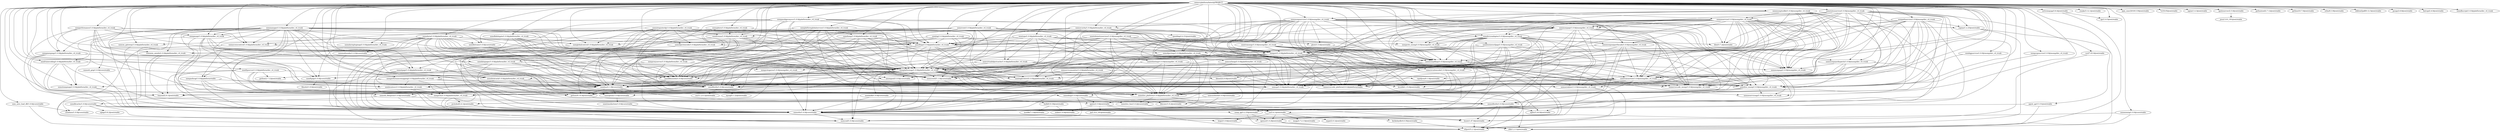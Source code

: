 digraph {
    "unmsecurity/1.0.0@platform/dev_v4_trunk" -> {"unmdbutils/1.0.0@core/stable" "unmdbbusutils/1.0.0@core/stable" "umempool/1.0.0@core/stable" "openldap/2.4.31@ext/stable" "unmerrorcode_platform/2.0.2@platform/stable" "unmspi/1.0.0@platform/dev_v4_trunk" "unmplatformapi/1.0.0@platform/dev_v4_trunk" "unmslice_platform/1.0.0@platform/dev_v4_trunk" "unmlicense/1.0.0@platform/dev_v4_trunk" "unmglobalcontrol/1.0.0@platform/dev_v4_trunk"}
    "libxml2/2.9.8@ext/stable" -> {"libiconv/1.9.2@ext/stable" "zlib/1.2.11@ext/stable"}
    "lmdb/0.9.18@ext/stable" -> {"msddk/7.1.0@ext/stable" "stdint/1.0.0@ext/stable"}
    "unmplatformglobalservice/1.0.0@platform/dev_v4_trunk" -> {"unmbus/2.1.0@core/stable" "unmutils/1.0.0@core/stable" "unmdbutils/1.0.0@core/stable" "unmerrorcode_platform/2.0.2@platform/stable" "unmslice_platform/1.0.0@platform/dev_v4_trunk" "unmplatformapi/1.0.0@platform/dev_v4_trunk" "unmloglevelctrl/1.0.0@platform/dev_v4_trunk" "unmdump/1.0.0@platform/dev_v4_trunk" "unmspi/1.0.0@platform/dev_v4_trunk" "unmntpapi/1.0.0@platform/dev_v4_trunk"}
    "openssl/1.0.2l@ext/stable" -> {"zlib/1.2.11@ext/stable"}
    "leveldb/1.15.0@ext/stable" -> {"stlport/5.2.1@ext/stable"}
    "unmbus/2.1.0@core/stable" -> {"unmslice_bus/1.0.2@core/stable" "unmbase/1.0.0@core/stable" "gettext/0.14.4@ext/stable" "unmoption/1.0.0@core/stable"}
    "unmdatapager/1.0.0@platform/dev_v4_trunk" -> {"unmutils/1.0.0@core/stable" "unmbus/2.1.0@core/stable" "unmedbutils/1.0.0@core/stable" "unmplatformapi/1.0.0@platform/dev_v4_trunk" "unmslice_platform/1.0.0@platform/dev_v4_trunk"}
    "unmtelnetmgr/1.0.0@msmp/dev_v4_trunk" -> {"unmutils/1.0.0@core/stable" "unmplatformapi/1.0.0@platform/dev_v4_trunk" "unmslice_platform/1.0.0@platform/dev_v4_trunk" "unmslice_msmp/1.0.0@msmp/dev_v4_trunk"}
    "unmservicemonitor/1.0.0@platform/dev_v4_trunk" -> {"unmbus/2.1.0@core/stable" "unmiceutil/1.1.0@core/stable" "tinyxml/2.6.1@ext/stable" "unmloglevelctrl/1.0.0@platform/dev_v4_trunk" "unmslice_platform/1.0.0@platform/dev_v4_trunk" "unmspi/1.0.0@platform/dev_v4_trunk"}
    "unmtelemetryservice/1.0.0@msmp/dev_v4_trunk" -> {"unmutils/1.0.0@core/stable" "gettext/0.14.4@ext/stable" "unmbus/2.1.0@core/stable" "unmiceutil/1.1.0@core/stable" "unmdbbusutils/1.0.0@core/stable" "gtest/1.5.0@ext/stable" "unmerrorcode_platform/2.0.2@platform/stable" "unmdbapi/1.0.0@platform/dev_v4_trunk" "unmslice_msmp/1.0.0@msmp/dev_v4_trunk" "unmslice_platform/1.0.0@platform/dev_v4_trunk" "unmmsmpdbapi/1.0.0@msmp/dev_v4_trunk" "unmerrorcode_msmp/1.0.0@msmp/dev_v4_trunk"}
    "unmdbapi/1.0.0@platform/dev_v4_trunk" -> {"unmconf/1.0.0@core/stable" "unmdbutils/1.0.0@core/stable" "unmdbbusutils/1.0.0@core/stable" "unmerrorcode_platform/2.0.2@platform/stable" "unmspi/1.0.0@platform/dev_v4_trunk" "unmslice_msmp/1.0.0@msmp/dev_v4_trunk" "unmport/1.0.0@platform/dev_v4_trunk" "unmplatformapi/1.0.0@platform/dev_v4_trunk"}
    "unmdatatrack/1.0.0@platform/dev_v4_trunk" -> {"unmutils/1.0.0@core/stable" "unmdbutils/1.0.0@core/stable" "unmbus/2.1.0@core/stable" "unmoption/1.0.0@core/stable" "unmslice_platform/1.0.0@platform/dev_v4_trunk"}
    "unmslice_bus/1.0.2@core/stable" -> {"ice/3.4.1@ext/stable"}
    "unmproto_msmp/1.0.0@msmp/dev_v4_trunk" -> {"protobuf/2.4.1@ext/stable" "unmconf/1.0.0@core/stable" "unmneserviceapi/1.0.0@msmp/dev_v4_trunk"}
    "boost/1.47.0@ext/stable" -> {"stlport/5.2.1@ext/stable"}
    "unmpmexpmgr/1.0.0@platform/dev_v4_trunk" -> {"unmutils/1.0.0@core/stable" "tinyxml/2.6.1@ext/stable" "unmplatformapi/1.0.0@platform/dev_v4_trunk"}
    "unmserializer/1.0.0@msmp/dev_v4_trunk" -> {"unmconf/1.0.0@core/stable" "boost/1.47.0@ext/stable"}
    "unmframecoding/1.0.0@platform/dev_v4_trunk" -> {"unmutils/1.0.0@core/stable" "unmslice_bus/1.0.2@core/stable" "unmotnmpmapi/1.0.0@platform/dev_v4_trunk" "unmplatformapi/1.0.0@platform/dev_v4_trunk" "unmproto/1.0.0@platform/dev_v4_trunk"}
    "unmobjectencode/1.0.0@platform/dev_v4_trunk" -> {"unmidmgr/1.0.0@core/stable" "unmobjectmgr/1.0.0@platform/dev_v4_trunk"}
    "unmbgpservice/1.0.0@msmp/dev_v4_trunk" -> {"unmslice_msmp/1.0.0@msmp/dev_v4_trunk"}
    "unmprotoparse/1.0.0@msmp/dev_v4_trunk" -> {"protobuf/2.4.1@ext/stable" "unmutils/1.0.0@core/stable"}
    "unmlog/1.0.0@platform/dev_v4_trunk" -> {"unmdbutils/1.0.0@core/stable" "unmbus/2.1.0@core/stable" "unmdbbusutils/1.0.0@core/stable" "unmerrorcode_platform/2.0.2@platform/stable" "unmspi/1.0.0@platform/dev_v4_trunk" "unmglobalcontrol/1.0.0@platform/dev_v4_trunk" "unmdbapi/1.0.0@platform/dev_v4_trunk" "unmplatformapi/1.0.0@platform/dev_v4_trunk"}
    "unmneservice/1.0.0@msmp/dev_v4_trunk" -> {"unmutils/1.0.0@core/stable" "libxl/3.7.2@ext/stable" "unmbus/2.1.0@core/stable" "unmedbutils/1.0.0@core/stable" "unmiceutil/1.1.0@core/stable" "unmerrorcode_platform/2.0.2@platform/stable" "unmmsmpapi/1.0.0@msmp/dev_v4_trunk" "unmserializer/1.0.0@msmp/dev_v4_trunk" "unmslice_msmp/1.0.0@msmp/dev_v4_trunk" "unmtransaction/1.0.0@msmp/dev_v4_trunk" "unmcircuitencode/1.0.0@msmp/dev_v4_trunk" "unmlocatesrc/1.0.0@platform/dev_v4_trunk" "unmslice_platform/1.0.0@platform/dev_v4_trunk" "unmdbapi/1.0.0@platform/dev_v4_trunk" "unmmsmpdbapi/1.0.0@msmp/dev_v4_trunk" "unmmsmpuniportfacade/1.0.0@msmp/dev_v4_trunk" "unmmsmpspi/1.0.0@msmp/dev_v4_trunk" "unmdeviceadapter/1.0.0@msmp/dev_v4_trunk" "unmplatformapi/1.0.0@platform/dev_v4_trunk" "unmproto/1.0.0@platform/dev_v4_trunk" "unmproto_msmp/1.0.0@msmp/dev_v4_trunk" "unmloglevelctrl/1.0.0@platform/dev_v4_trunk" "unmport/1.0.0@platform/dev_v4_trunk" "unmobjectmgr/1.0.0@platform/dev_v4_trunk" "unmneserviceapi/1.0.0@msmp/dev_v4_trunk" "unmerrorcode_msmp/1.0.0@msmp/dev_v4_trunk"}
    "unmobjectmgr/1.0.0@platform/dev_v4_trunk" -> {"unmutils/1.0.0@core/stable" "umempool/1.0.0@core/stable" "unmslice_platform/1.0.0@platform/dev_v4_trunk" "unmspi/1.0.0@platform/dev_v4_trunk"}
    "unmpathservice/1.0.0@msmp/dev_v4_trunk" -> {"unmutils/1.0.0@core/stable" "xapian/1.2.25@ext/stable" "unmerrorcode_platform/2.0.2@platform/stable" "unmerrorcode_msmp/1.0.0@msmp/dev_v4_trunk" "unmmsmpapi/1.0.0@msmp/dev_v4_trunk" "unmmsmprpcdispatch/1.0.0@msmp/dev_v4_trunk" "unmslice_msmp/1.0.0@msmp/dev_v4_trunk" "unmtransaction/1.0.0@msmp/dev_v4_trunk" "unmslice_platform/1.0.0@platform/dev_v4_trunk" "unmspi/1.0.0@platform/dev_v4_trunk" "unmmsmpdbapi/1.0.0@msmp/dev_v4_trunk" "unmmsmpspi/1.0.0@msmp/dev_v4_trunk" "unmplatformapi/1.0.0@platform/dev_v4_trunk" "unmport/1.0.0@platform/dev_v4_trunk"}
    "unmcircuitencode/1.0.0@msmp/dev_v4_trunk" -> {"unmutils/1.0.0@core/stable" "unmidmgr/1.0.0@core/stable" "unmslice_platform/1.0.0@platform/dev_v4_trunk"}
    "unmslice_msmp/1.0.0@msmp/dev_v4_trunk" -> {"ice/3.4.1@ext/stable" "unmslice_bus/1.0.2@core/stable" "unmslice_platform/1.0.0@platform/dev_v4_trunk" "unmneserviceapi/1.0.0@msmp/dev_v4_trunk"}
    "unmbusinesscfgapi/1.0.0@msmp/dev_v4_trunk" -> {"unmutils/1.0.0@core/stable" "unmedbutils/1.0.0@core/stable" "unmdbutils/1.0.0@core/stable" "unmerrorcode_platform/2.0.2@platform/stable" "unmplatformapi/1.0.0@platform/dev_v4_trunk" "unmslice_platform/1.0.0@platform/dev_v4_trunk" "unmport/1.0.0@platform/dev_v4_trunk" "unmspi/1.0.0@platform/dev_v4_trunk" "unmerrorcode_msmp/1.0.0@msmp/dev_v4_trunk"}
    "unmsvrplatform/latest@PROJECT" -> {"cmake/3.12.1@ext/stable" "unmminizip/1.0.0@core/stable" "activemqcpp/3.8.4@ext/stable" "rapidjson/0.1.0@ext/stable" "apr/1.6.5@ext/stable" "opm_osnr/20181119@ext/stable" "7z/18.05@ext/stable" "nginx/1.4.3@ext/stable" "igniteserver/2.5.0@ext/stable" "pythontool/2.7.12@ext/stable" "python3/3.7.0@ext/stable" "agent_pp/3.5.31@ext/stable" "orbix/6.3.9@ext/stable" "wkhtml2pdf/0.12.5@ext/stable" "gsoap/2.8.8@ext/stable" "unmpackcap/1.0.0@platform/stable" "unmerrorcode_platform/2.0.2@platform/stable" "unm_auto_load_dll/1.0.0@core/stable" "fastcgi/2.4.0@ext/stable" "unmintegratecfg/1.0.0@platform/dev_v4_trunk" "unmlocatesrc/1.0.0@platform/dev_v4_trunk" "unmproto_msmp/1.0.0@msmp/dev_v4_trunk" "unmanm_aminfo/1.0.0@platform/dev_v4_trunk" "unmpmexpmgr/1.0.0@platform/dev_v4_trunk" "unmtransaction/1.0.0@msmp/dev_v4_trunk" "unmcircuitencode/1.0.0@msmp/dev_v4_trunk" "unmservicemonitor/1.0.0@platform/dev_v4_trunk" "unmdbapi/1.0.0@platform/dev_v4_trunk" "unmpasapi/1.0.0@platform/dev_v4_trunk" "unmmsmpspi/1.0.0@msmp/dev_v4_trunk" "unmdump/1.0.0@platform/dev_v4_trunk" "unmalarm/1.0.0@platform/dev_v4_trunk" "unmprotoparse/1.0.0@msmp/dev_v4_trunk" "unmdatapager/1.0.0@platform/dev_v4_trunk" "unmbusinesscfgapi/1.0.0@msmp/dev_v4_trunk" "unmserializer/1.0.0@msmp/dev_v4_trunk" "unmproxyserver/1.0.0@platform/dev_v4_trunk" "unmaccesscontrol/1.0.0@platform/dev_v4_trunk" "unmtelnetmgr/1.0.0@msmp/dev_v4_trunk" "unmevent/1.0.0@platform/dev_v4_trunk" "unmotnmpmapi/1.0.0@platform/dev_v4_trunk" "unmobjectmgr/1.0.0@platform/dev_v4_trunk" "unmlog/1.0.0@platform/dev_v4_trunk" "unmdeviceadapter/1.0.0@msmp/dev_v4_trunk" "unmmsmpapi/1.0.0@msmp/dev_v4_trunk" "unmmsmprpcdispatch/1.0.0@msmp/dev_v4_trunk" "unmmsmpservice/1.0.0@msmp/dev_v4_trunk" "unmslice_msmp/1.0.0@msmp/dev_v4_trunk" "unmdbdelegate/1.0.0@platform/dev_v4_trunk" "unmstatusservice/1.0.0@msmp/dev_v4_trunk" "unmpathservice/1.0.0@msmp/dev_v4_trunk" "unmframecoding/1.0.0@platform/dev_v4_trunk" "unmmsmpdbapi/1.0.0@msmp/dev_v4_trunk" "unmplatformapi/1.0.0@platform/dev_v4_trunk" "unmftpserver/1.0.0@platform/dev_v4_trunk" "unmobjectencode/1.0.0@platform/dev_v4_trunk" "unmperformancemapping/1.0.0@platform/dev_v4_trunk" "unmneservice/1.0.0@msmp/dev_v4_trunk" "unmloglevelctrl/1.0.0@platform/dev_v4_trunk" "unmport/1.0.0@platform/dev_v4_trunk" "unmpasobjproxysvr/1.0.0@platform/dev_v4_trunk" "unmmanager/1.0.0@platform/dev_v4_trunk" "unmdbscript/1.0.0@platform/dev_v4_trunk" "unmsm_gateway/1.0.0@platform/dev_v4_trunk" "unmglobalcontrol/1.0.0@platform/dev_v4_trunk" "unmslice_platform/1.0.0@platform/dev_v4_trunk" "unmlicense/1.0.0@platform/dev_v4_trunk" "unmspi/1.0.0@platform/dev_v4_trunk" "unmmsmpuniportfacade/1.0.0@msmp/dev_v4_trunk" "unmproto/1.0.0@platform/dev_v4_trunk" "unmtopo/1.0.0@platform/dev_v4_trunk" "unmperformance/1.0.0@platform/dev_v4_trunk" "unmsphere/1.0.0@platform/dev_v4_trunk" "unmsecurity/1.0.0@platform/dev_v4_trunk" "unmdatatrack/1.0.0@platform/dev_v4_trunk" "unmtransmgr/1.0.0@msmp/dev_v4_trunk" "unmneserviceapi/1.0.0@msmp/dev_v4_trunk" "unmmsmptoolkit/1.0.0@msmp/dev_v4_trunk" "unmntpapi/1.0.0@platform/dev_v4_trunk" "unmtelemetryservice/1.0.0@msmp/dev_v4_trunk" "unmcacheapi/1.0.0@platform/dev_v4_trunk" "unmvirtualobjectcache/1.0.0@platform/dev_v4_trunk" "unmplatformglobalservice/1.0.0@platform/dev_v4_trunk" "unmbgpservice/1.0.0@msmp/dev_v4_trunk" "unmpcepservice/1.0.0@msmp/dev_v4_trunk" "unmalarmpluginapi/1.0.0@platform/dev_v4_trunk" "unmerrorcode_msmp/1.0.0@msmp/dev_v4_trunk"}
    "unmdbbusutils/1.0.0@core/stable" -> {"unmdbutils/1.0.0@core/stable" "unmbus/2.1.0@core/stable"}
    "unmanm_aminfo/1.0.0@platform/dev_v4_trunk" -> {"unmutils/1.0.0@core/stable" "tinyxml/2.6.1@ext/stable" "unmplatformapi/1.0.0@platform/dev_v4_trunk"}
    "unmaccesscontrol/1.0.0@platform/dev_v4_trunk" -> {"unmconf/1.0.0@core/stable" "unmplatformapi/1.0.0@platform/dev_v4_trunk"}
    "unmpasobjproxysvr/1.0.0@platform/dev_v4_trunk" -> {"unmutils/1.0.0@core/stable" "gettext/0.14.4@ext/stable" "unmbus/2.1.0@core/stable" "unmiceutil/1.1.0@core/stable" "unmdbbusutils/1.0.0@core/stable" "unmerrorcode_platform/2.0.2@platform/stable" "unmslice_platform/1.0.0@platform/dev_v4_trunk" "unmdbapi/1.0.0@platform/dev_v4_trunk" "unmplatformapi/1.0.0@platform/dev_v4_trunk" "unmport/1.0.0@platform/dev_v4_trunk" "unmpasapi/1.0.0@platform/dev_v4_trunk" "unmproto/1.0.0@platform/dev_v4_trunk" "unmmsmpapi/1.0.0@msmp/dev_v4_trunk"}
    "unmmsmpapi/1.0.0@msmp/dev_v4_trunk" -> {"unmutils/1.0.0@core/stable" "gettext/0.14.4@ext/stable" "unmerrorcode_platform/2.0.2@platform/stable" "unmspi/1.0.0@platform/dev_v4_trunk" "unmmsmpspi/1.0.0@msmp/dev_v4_trunk" "unmerrorcode_msmp/1.0.0@msmp/dev_v4_trunk" "unmserializer/1.0.0@msmp/dev_v4_trunk" "unmslice_msmp/1.0.0@msmp/dev_v4_trunk" "unmslice_platform/1.0.0@platform/dev_v4_trunk" "unmtransaction/1.0.0@msmp/dev_v4_trunk" "unmmsmpdbapi/1.0.0@msmp/dev_v4_trunk" "unmplatformapi/1.0.0@platform/dev_v4_trunk" "unmdeviceadapter/1.0.0@msmp/dev_v4_trunk" "unmproto_msmp/1.0.0@msmp/dev_v4_trunk" "unmport/1.0.0@platform/dev_v4_trunk"}
    "unmfiletrans/1.0.0@core/stable" -> {"unmbus/2.1.0@core/stable"}
    "unmlmdb/1.0.0@core/stable" -> {"unmutils/1.0.0@core/stable" "lmdb/0.9.18@ext/stable"}
    "unmtimedaction/1.0.0@core/stable" -> {"unmutils/1.0.0@core/stable"}
    "unmlocatesrc/1.0.0@platform/dev_v4_trunk" -> {"unmutils/1.0.0@core/stable" "tinyxml/2.6.1@ext/stable" "unmproto/1.0.0@platform/dev_v4_trunk"}
    "unmmsmptoolkit/1.0.0@msmp/dev_v4_trunk" -> {"unmutils/1.0.0@core/stable" "unmerrorcode_platform/2.0.2@platform/stable" "unmslice_platform/1.0.0@platform/dev_v4_trunk" "unmslice_msmp/1.0.0@msmp/dev_v4_trunk" "unmplatformapi/1.0.0@platform/dev_v4_trunk" "unmtransaction/1.0.0@msmp/dev_v4_trunk" "unmmsmpdbapi/1.0.0@msmp/dev_v4_trunk" "unmspi/1.0.0@platform/dev_v4_trunk" "unmmsmpservice/1.0.0@msmp/dev_v4_trunk" "unmneservice/1.0.0@msmp/dev_v4_trunk" "unmmsmpspi/1.0.0@msmp/dev_v4_trunk" "unmerrorcode_msmp/1.0.0@msmp/dev_v4_trunk"}
    "protobuf/2.4.1@ext/stable" -> {"stlport/5.2.1@ext/stable"}
    "unmutil_gzip/1.0.0@core/stable" -> {"unmutils/1.0.0@core/stable"}
    "unmmsmprpcdispatch/1.0.0@msmp/dev_v4_trunk" -> {"unmutils/1.0.0@core/stable" "unmbus/2.1.0@core/stable" "unmmsmpspi/1.0.0@msmp/dev_v4_trunk" "unmslice_platform/1.0.0@platform/dev_v4_trunk" "unmtransaction/1.0.0@msmp/dev_v4_trunk"}
    "tinyxml/2.6.1@ext/stable" -> {"stlport/5.2.1@ext/stable"}
    "unmftpserver/1.0.0@platform/dev_v4_trunk" -> {"unmutils/1.0.0@core/stable" "umempool/1.0.0@core/stable" "unmbus/2.1.0@core/stable" "tinyxml/2.6.1@ext/stable" "unmdbutils/1.0.0@core/stable" "python/2.7.12@ext/stable" "unmslice_platform/1.0.0@platform/dev_v4_trunk"}
    "unmsm_gateway/1.0.0@platform/dev_v4_trunk" -> {"unmutils/1.0.0@core/stable"}
    "unmtransmgr/1.0.0@msmp/dev_v4_trunk" -> {"unmbus/2.1.0@core/stable" "sqlite/3.24.0@ext/stable" "leveldb/1.15.0@ext/stable" "unmerrorcode_platform/2.0.2@platform/stable" "unmspi/1.0.0@platform/dev_v4_trunk" "unmslice_msmp/1.0.0@msmp/dev_v4_trunk" "unmport/1.0.0@platform/dev_v4_trunk" "unmserializer/1.0.0@msmp/dev_v4_trunk" "unmmsmpdbapi/1.0.0@msmp/dev_v4_trunk" "unmerrorcode_msmp/1.0.0@msmp/dev_v4_trunk"}
    "unmmsmpservice/1.0.0@msmp/dev_v4_trunk" -> {"unmutils/1.0.0@core/stable" "xapian/1.2.25@ext/stable" "gettext/0.14.4@ext/stable" "leveldb/1.15.0@ext/stable" "libxl/3.7.2@ext/stable" "unmftpapi/1.0.0@core/stable" "gtest/1.5.0@ext/stable" "unmerrorcode_platform/2.0.2@platform/stable" "unmerrorcode_msmp/1.0.0@msmp/dev_v4_trunk" "unmmsmpapi/1.0.0@msmp/dev_v4_trunk" "unmmsmprpcdispatch/1.0.0@msmp/dev_v4_trunk" "unmslice_msmp/1.0.0@msmp/dev_v4_trunk" "unmtransaction/1.0.0@msmp/dev_v4_trunk" "unmcircuitencode/1.0.0@msmp/dev_v4_trunk" "unmslice_platform/1.0.0@platform/dev_v4_trunk" "unmspi/1.0.0@platform/dev_v4_trunk" "unmmsmpdbapi/1.0.0@msmp/dev_v4_trunk" "unmmsmpspi/1.0.0@msmp/dev_v4_trunk" "unmplatformapi/1.0.0@platform/dev_v4_trunk" "unmloglevelctrl/1.0.0@platform/dev_v4_trunk" "unmport/1.0.0@platform/dev_v4_trunk" "unmsecurity/1.0.0@platform/dev_v4_trunk" "unmobjectmgr/1.0.0@platform/dev_v4_trunk" "unmdbapi/1.0.0@platform/dev_v4_trunk"}
    "snmp_pp/3.2.25@ext/stable" -> {"openssl/1.0.2l@ext/stable" "stlport/5.2.1@ext/stable"}
    "unmiceutil/1.1.0@core/stable" -> {"ice/3.4.1@ext/stable" "unmutils/1.0.0@core/stable"}
    "unmutil_filequeue/1.0.0@core/stable" -> {"unmutils/1.0.0@core/stable" "unmdbcache/1.0.0@core/stable" "unmedbutils/1.0.0@core/stable"}
    "unmproto/1.0.0@platform/dev_v4_trunk" -> {"protobuf/2.4.1@ext/stable" "unmconf/1.0.0@core/stable"}
    "activemqcpp/3.8.4@ext/stable" -> {"apr/1.6.5@ext/stable" "stlport/5.2.1@ext/stable"}
    "agent_pp/3.5.31@ext/stable" -> {"snmp_pp/3.2.25@ext/stable" "stlport/5.2.1@ext/stable"}
    "unmstatusservice/1.0.0@msmp/dev_v4_trunk" -> {"unmutils/1.0.0@core/stable" "xapian/1.2.25@ext/stable" "libxl/3.7.2@ext/stable" "curl/7.63.0@ext/stable" "unmerrorcode_platform/2.0.2@platform/stable" "unmerrorcode_msmp/1.0.0@msmp/dev_v4_trunk" "unmmsmpapi/1.0.0@msmp/dev_v4_trunk" "unmslice_msmp/1.0.0@msmp/dev_v4_trunk" "unmtransaction/1.0.0@msmp/dev_v4_trunk" "unmslice_platform/1.0.0@platform/dev_v4_trunk" "unmspi/1.0.0@platform/dev_v4_trunk" "unmmsmpdbapi/1.0.0@msmp/dev_v4_trunk" "unmmsmpspi/1.0.0@msmp/dev_v4_trunk" "unmplatformapi/1.0.0@platform/dev_v4_trunk" "unmport/1.0.0@platform/dev_v4_trunk" "unmdeviceadapter/1.0.0@msmp/dev_v4_trunk" "unmneservice/1.0.0@msmp/dev_v4_trunk"}
    "unmutils/1.0.0@core/stable" -> {"unmconf/1.0.0@core/stable" "openssl/1.0.2l@ext/stable" "bzip2/1.0.6@ext/stable" "boost/1.47.0@ext/stable"}
    "igniteserver/2.5.0@ext/stable" -> {"java/1.8.0_191@ext/stable"}
    "unmmsmpuniportfacade/1.0.0@msmp/dev_v4_trunk" -> {"unmutils/1.0.0@core/stable" "unmslice_platform/1.0.0@platform/dev_v4_trunk" "unmtransaction/1.0.0@msmp/dev_v4_trunk" "unmslice_msmp/1.0.0@msmp/dev_v4_trunk" "unmport/1.0.0@platform/dev_v4_trunk" "unmspi/1.0.0@platform/dev_v4_trunk"}
    "unmdump/1.0.0@platform/dev_v4_trunk" -> {"unmutils/1.0.0@core/stable" "unmdbutils/1.0.0@core/stable" "unmbus/2.1.0@core/stable" "unmoption/1.0.0@core/stable" "python/2.7.12@ext/stable" "unmslice_platform/1.0.0@platform/dev_v4_trunk" "unmplatformapi/1.0.0@platform/dev_v4_trunk" "unmdbapi/1.0.0@platform/dev_v4_trunk"}
    "unmperformancemapping/1.0.0@platform/dev_v4_trunk" -> {"unmutils/1.0.0@core/stable" "unmbus/2.1.0@core/stable" "unmotnmpmapi/1.0.0@platform/dev_v4_trunk" "unmlocatesrc/1.0.0@platform/dev_v4_trunk" "unmspi/1.0.0@platform/dev_v4_trunk"}
    "openssl/1.0.2l@ext/stable" -> {"zlib/1.2.11@ext/stable"}
    "unmalarm/1.0.0@platform/dev_v4_trunk" -> {"unmutils/1.0.0@core/stable" "gettext/0.14.4@ext/stable" "unmiceutil/1.1.0@core/stable" "unmdbbusutils/1.0.0@core/stable" "unmfiletrans/1.0.0@core/stable" "unmftpapi/1.0.0@core/stable" "unmmailsender/1.0.0@core/stable" "unmbus/2.1.0@core/stable" "unmerrorcode_platform/2.0.2@platform/stable" "unmdbapi/1.0.0@platform/dev_v4_trunk" "unmplatformapi/1.0.0@platform/dev_v4_trunk" "unmslice_platform/1.0.0@platform/dev_v4_trunk" "unmport/1.0.0@platform/dev_v4_trunk" "unmloglevelctrl/1.0.0@platform/dev_v4_trunk" "unmaccesscontrol/1.0.0@platform/dev_v4_trunk" "unmglobalcontrol/1.0.0@platform/dev_v4_trunk" "unmsm_gateway/1.0.0@platform/dev_v4_trunk" "unmdatatrack/1.0.0@platform/dev_v4_trunk" "unmspi/1.0.0@platform/dev_v4_trunk" "unmalarmpluginapi/1.0.0@platform/dev_v4_trunk"}
    "ice/3.4.1@ext/stable" -> {"mcpp/2.7.2.13@ext/stable" "bzip2/1.0.6@ext/stable" "openssl/1.0.2l@ext/stable" "expat/2.0.1@ext/stable" "berkeleydb/4.8.30@ext/stable"}
    "unmdeviceadapter/1.0.0@msmp/dev_v4_trunk" -> {"unmutils/1.0.0@core/stable" "libxml2/2.9.8@ext/stable" "unmedbutils/1.0.0@core/stable" "unmdbutils/1.0.0@core/stable" "unmerrorcode_platform/2.0.2@platform/stable" "unmserializer/1.0.0@msmp/dev_v4_trunk" "unmprotoparse/1.0.0@msmp/dev_v4_trunk" "unmslice_platform/1.0.0@platform/dev_v4_trunk" "unmdbapi/1.0.0@platform/dev_v4_trunk" "unmspi/1.0.0@platform/dev_v4_trunk" "unmmsmpdbapi/1.0.0@msmp/dev_v4_trunk" "unmmsmpuniportfacade/1.0.0@msmp/dev_v4_trunk" "unmmsmpspi/1.0.0@msmp/dev_v4_trunk" "unmplatformapi/1.0.0@platform/dev_v4_trunk" "unmbusinesscfgapi/1.0.0@msmp/dev_v4_trunk" "unmport/1.0.0@platform/dev_v4_trunk" "unmproto_msmp/1.0.0@msmp/dev_v4_trunk" "unmerrorcode_msmp/1.0.0@msmp/dev_v4_trunk"}
    "unmedbutils/1.0.0@core/stable" -> {"sqlite/3.24.0@ext/stable" "stlport/5.2.1@ext/stable" "boost/1.47.0@ext/stable"}
    "unmlicense/1.0.0@platform/dev_v4_trunk" -> {"unmutils/1.0.0@core/stable" "gettext/0.14.4@ext/stable" "unmbus/2.1.0@core/stable" "unmiceutil/1.1.0@core/stable" "unmdbbusutils/1.0.0@core/stable" "unmerrorcode_platform/2.0.2@platform/stable" "unmdbapi/1.0.0@platform/dev_v4_trunk" "unmslice_platform/1.0.0@platform/dev_v4_trunk" "unmplatformapi/1.0.0@platform/dev_v4_trunk"}
    "unmntpapi/1.0.0@platform/dev_v4_trunk" -> {"unmbus/2.1.0@core/stable" "unmutils/1.0.0@core/stable" "unmslice_platform/1.0.0@platform/dev_v4_trunk"}
    "unmpcepservice/1.0.0@msmp/dev_v4_trunk" -> {"unmslice_msmp/1.0.0@msmp/dev_v4_trunk"}
    "unmcacheapi/1.0.0@platform/dev_v4_trunk" -> {"unmcacheutil/1.0.0@core/stable" "unmutils/1.0.0@core/stable" "unmspi/1.0.0@platform/dev_v4_trunk" "unmplatformapi/1.0.0@platform/dev_v4_trunk"}
    "gtest/1.5.0@ext/stable" -> {"stlport/5.2.1@ext/stable"}
    "unmplatformapi/1.0.0@platform/dev_v4_trunk" -> {"unmconf/1.0.0@core/stable" "unmutils/1.0.0@core/stable" "unmbus/2.1.0@core/stable" "unmedbutils/1.0.0@core/stable" "leveldb/1.15.0@ext/stable" "unmdbutils/1.0.0@core/stable" "unmdbbusutils/1.0.0@core/stable" "unmiceutil/1.1.0@core/stable" "umempool/1.0.0@core/stable" "unmftpapi/1.0.0@core/stable" "libxml2/2.9.8@ext/stable" "unmlmdb/1.0.0@core/stable" "unmoption/1.0.0@core/stable" "rapidjson/0.1.0@ext/stable" "unmerrorcode_platform/2.0.2@platform/stable" "unmloglevelctrl/1.0.0@platform/dev_v4_trunk" "unmdatatrack/1.0.0@platform/dev_v4_trunk" "unmtransaction/1.0.0@msmp/dev_v4_trunk" "unmlocatesrc/1.0.0@platform/dev_v4_trunk" "unmperformancemapping/1.0.0@platform/dev_v4_trunk" "unmslice_platform/1.0.0@platform/dev_v4_trunk" "unmspi/1.0.0@platform/dev_v4_trunk" "unmproto/1.0.0@platform/dev_v4_trunk" "unmerrorcode_msmp/1.0.0@msmp/dev_v4_trunk"}
    "curl/7.63.0@ext/stable" -> {"openssl/1.0.2l@ext/stable"}
    "unmpasapi/1.0.0@platform/dev_v4_trunk" -> {"unmdbutils/1.0.0@core/stable" "unmdbbusutils/1.0.0@core/stable" "unmutils/1.0.0@core/stable" "unmftpapi/1.0.0@core/stable" "unmslice_platform/1.0.0@platform/dev_v4_trunk" "unmproto/1.0.0@platform/dev_v4_trunk" "unmplatformapi/1.0.0@platform/dev_v4_trunk" "unmdbapi/1.0.0@platform/dev_v4_trunk" "unmtransaction/1.0.0@msmp/dev_v4_trunk"}
    "unmtopo/1.0.0@platform/dev_v4_trunk" -> {"unmdbutils/1.0.0@core/stable" "unmdbbusutils/1.0.0@core/stable" "unmutils/1.0.0@core/stable" "libxl/3.7.2@ext/stable" "unmdbapi/1.0.0@platform/dev_v4_trunk" "unmplatformapi/1.0.0@platform/dev_v4_trunk" "unmslice_platform/1.0.0@platform/dev_v4_trunk" "unmtransaction/1.0.0@msmp/dev_v4_trunk" "unmobjectencode/1.0.0@platform/dev_v4_trunk" "unmport/1.0.0@platform/dev_v4_trunk" "unmvirtualobjectcache/1.0.0@platform/dev_v4_trunk"}
    "unmvirtualobjectcache/1.0.0@platform/dev_v4_trunk" -> {"unmutils/1.0.0@core/stable" "unmbus/2.1.0@core/stable" "unmplatformapi/1.0.0@platform/dev_v4_trunk" "unmspi/1.0.0@platform/dev_v4_trunk" "unmslice_platform/1.0.0@platform/dev_v4_trunk"}
    "unmmailsender/1.0.0@core/stable" -> {"unmutils/1.0.0@core/stable"}
    "unmpackcap/1.0.0@platform/stable" -> {"unmutils/1.0.0@core/stable" "unmutil_filequeue/1.0.0@core/stable" "unmbus/2.1.0@core/stable" "gettext/0.14.4@ext/stable"}
    "unmcacheutil/1.0.0@core/stable" -> {"unmutils/1.0.0@core/stable" "ignite/2.5.0@ext/stable"}
    "unmminizip/1.0.0@core/stable" -> {"zlib/1.2.11@ext/stable" "boost/1.47.0@ext/stable"}
    "unmidmgr/1.0.0@core/stable" -> {"unmconf/1.0.0@core/stable" "ignite/2.5.0@ext/stable" "boost/1.47.0@ext/stable"}
    "unmevent/1.0.0@platform/dev_v4_trunk" -> {"unmutils/1.0.0@core/stable" "gettext/0.14.4@ext/stable" "unmbus/2.1.0@core/stable" "unmiceutil/1.1.0@core/stable" "unmdbbusutils/1.0.0@core/stable" "unmerrorcode_platform/2.0.2@platform/stable" "unmdbapi/1.0.0@platform/dev_v4_trunk" "unmplatformapi/1.0.0@platform/dev_v4_trunk" "unmslice_platform/1.0.0@platform/dev_v4_trunk" "unmport/1.0.0@platform/dev_v4_trunk" "unmanm_aminfo/1.0.0@platform/dev_v4_trunk" "unmaccesscontrol/1.0.0@platform/dev_v4_trunk" "unmloglevelctrl/1.0.0@platform/dev_v4_trunk" "unmproto_msmp/1.0.0@msmp/dev_v4_trunk" "unmdeviceadapter/1.0.0@msmp/dev_v4_trunk"}
    "umempool/1.0.0@core/stable" -> {"unmutils/1.0.0@core/stable"}
    "unmintegratecfg/1.0.0@platform/dev_v4_trunk" -> {"unmutils/1.0.0@core/stable" "unmdbutils/1.0.0@core/stable" "unmdbbusutils/1.0.0@core/stable" "unmoption/1.0.0@core/stable" "ignite/2.5.0@ext/stable" "unmobjectmgr/1.0.0@platform/dev_v4_trunk" "unmobjectencode/1.0.0@platform/dev_v4_trunk" "unmslice_platform/1.0.0@platform/dev_v4_trunk" "unmplatformapi/1.0.0@platform/dev_v4_trunk" "unmdbapi/1.0.0@platform/dev_v4_trunk" "unmmsmpdbapi/1.0.0@msmp/dev_v4_trunk" "unmglobalcontrol/1.0.0@platform/dev_v4_trunk" "unmlicense/1.0.0@platform/dev_v4_trunk" "unmvirtualobjectcache/1.0.0@platform/dev_v4_trunk" "unmserializer/1.0.0@msmp/dev_v4_trunk"}
    "unmmsmpdbapi/1.0.0@msmp/dev_v4_trunk" -> {"unmconf/1.0.0@core/stable" "unmdbutils/1.0.0@core/stable" "unmdbbusutils/1.0.0@core/stable" "unmplatformapi/1.0.0@platform/dev_v4_trunk" "unmmsmpspi/1.0.0@msmp/dev_v4_trunk" "unmslice_msmp/1.0.0@msmp/dev_v4_trunk" "unmspi/1.0.0@platform/dev_v4_trunk"}
    "berkeleydb/4.8.30@ext/stable" -> {"stlport/5.2.1@ext/stable"}
    "unmproxyserver/1.0.0@platform/dev_v4_trunk" -> {"unmutils/1.0.0@core/stable" "unmplatformapi/1.0.0@platform/dev_v4_trunk" "unmslice_platform/1.0.0@platform/dev_v4_trunk"}
    "unmport/1.0.0@platform/dev_v4_trunk" -> {"unmutils/1.0.0@core/stable" "unmbus/2.1.0@core/stable" "unmedbutils/1.0.0@core/stable" "unmiceutil/1.1.0@core/stable" "unmerrorcode_platform/2.0.2@platform/stable" "unmslice_platform/1.0.0@platform/dev_v4_trunk" "unmproto/1.0.0@platform/dev_v4_trunk" "unmplatformapi/1.0.0@platform/dev_v4_trunk" "unmtransaction/1.0.0@msmp/dev_v4_trunk" "unmmsmpdbapi/1.0.0@msmp/dev_v4_trunk"}
    "unmperformance/1.0.0@platform/dev_v4_trunk" -> {"unmdbutils/1.0.0@core/stable" "unmdbbusutils/1.0.0@core/stable" "unmutils/1.0.0@core/stable" "unmfiletrans/1.0.0@core/stable" "unmdbapi/1.0.0@platform/dev_v4_trunk" "unmplatformapi/1.0.0@platform/dev_v4_trunk" "unmslice_platform/1.0.0@platform/dev_v4_trunk" "unmpasapi/1.0.0@platform/dev_v4_trunk" "unmpmexpmgr/1.0.0@platform/dev_v4_trunk" "unmaccesscontrol/1.0.0@platform/dev_v4_trunk" "unmdatapager/1.0.0@platform/dev_v4_trunk"}
    "xapian/1.2.25@ext/stable" -> {"zlib/1.2.11@ext/stable" "stlport/5.2.1@ext/stable"}
    "unmglobalcontrol/1.0.0@platform/dev_v4_trunk" -> {"unmutils/1.0.0@core/stable" "unmbus/2.1.0@core/stable"}
    "unmdbcache/1.0.0@core/stable" -> {"sqlapi/3.8.2@ext/stable" "unmconf/1.0.0@core/stable" "unmbase/1.0.0@core/stable" "boost/1.47.0@ext/stable"}
    "unmsphere/1.0.0@platform/dev_v4_trunk" -> {"unmconf/1.0.0@core/stable" "unmutils/1.0.0@core/stable" "unmdbutils/1.0.0@core/stable" "unmbus/2.1.0@core/stable" "unmfiletrans/1.0.0@core/stable" "unmplatformapi/1.0.0@platform/dev_v4_trunk" "unmlicense/1.0.0@platform/dev_v4_trunk" "unmport/1.0.0@platform/dev_v4_trunk"}
    "ignite/2.5.0@ext/stable" -> {"ice/3.4.1@ext/stable" "stlport/5.2.1@ext/stable" "jni/1.8.0_191@ext/stable" "stdint/1.0.0@ext/stable"}
    "unmftpapi/1.0.0@core/stable" -> {"unmutils/1.0.0@core/stable" "libssh2/1.9.0@ext/stable"}
    "unmdbdelegate/1.0.0@platform/dev_v4_trunk" -> {"unmutils/1.0.0@core/stable" "umempool/1.0.0@core/stable" "unmbus/2.1.0@core/stable" "unmdbutils/1.0.0@core/stable" "unmdbbusutils/1.0.0@core/stable" "unmdbapi/1.0.0@platform/dev_v4_trunk" "unmplatformapi/1.0.0@platform/dev_v4_trunk"}
    "unmoption/1.0.0@core/stable" -> {"unmtimedaction/1.0.0@core/stable"}
    "unm_auto_load_dll/1.0.0@core/stable" -> {"unmbase/1.0.0@core/stable" "stlport/5.2.1@ext/stable"}
    "unmdbutils/1.0.0@core/stable" -> {"unmutil_filequeue/1.0.0@core/stable" "mysql/5.1.22@ext/stable" "oci/11.2.0.1@ext/stable"}
    "unmloglevelctrl/1.0.0@platform/dev_v4_trunk" -> {"unmutils/1.0.0@core/stable"}
    "unmtransaction/1.0.0@msmp/dev_v4_trunk" -> {"unmbus/2.1.0@core/stable" "sqlite/3.24.0@ext/stable" "leveldb/1.15.0@ext/stable" "unmerrorcode_platform/2.0.2@platform/stable" "unmserializer/1.0.0@msmp/dev_v4_trunk" "unmslice_msmp/1.0.0@msmp/dev_v4_trunk" "unmspi/1.0.0@platform/dev_v4_trunk" "unmerrorcode_msmp/1.0.0@msmp/dev_v4_trunk"}
    "gettext/0.14.4@ext/stable" -> {"libiconv/1.9.2@ext/stable"}
    "unmotnmpmapi/1.0.0@platform/dev_v4_trunk" -> {"unmutils/1.0.0@core/stable"}
    "unmslice_platform/1.0.0@platform/dev_v4_trunk" -> {"ice/3.4.1@ext/stable" "unmslice_bus/1.0.2@core/stable"}
    "unmmanager/1.0.0@platform/dev_v4_trunk" -> {"unmutils/1.0.0@core/stable" "gettext/0.14.4@ext/stable" "unmbus/2.1.0@core/stable" "unmiceutil/1.1.0@core/stable" "unmdbbusutils/1.0.0@core/stable" "unmftpapi/1.0.0@core/stable" "unmutil_gzip/1.0.0@core/stable" "snmp_pp/3.2.25@ext/stable" "unmpackcap/1.0.0@platform/stable" "unmerrorcode_platform/2.0.2@platform/stable" "unmslice_platform/1.0.0@platform/dev_v4_trunk" "unmdbapi/1.0.0@platform/dev_v4_trunk" "unmplatformapi/1.0.0@platform/dev_v4_trunk" "unmaccesscontrol/1.0.0@platform/dev_v4_trunk" "unmport/1.0.0@platform/dev_v4_trunk" "unmloglevelctrl/1.0.0@platform/dev_v4_trunk" "unmframecoding/1.0.0@platform/dev_v4_trunk" "unmpmexpmgr/1.0.0@platform/dev_v4_trunk" "unmotnmpmapi/1.0.0@platform/dev_v4_trunk" "unmlocatesrc/1.0.0@platform/dev_v4_trunk" "unmanm_aminfo/1.0.0@platform/dev_v4_trunk" "unmpasapi/1.0.0@platform/dev_v4_trunk" "unmspi/1.0.0@platform/dev_v4_trunk" "unmdatatrack/1.0.0@platform/dev_v4_trunk" "unmntpapi/1.0.0@platform/dev_v4_trunk"}
}
